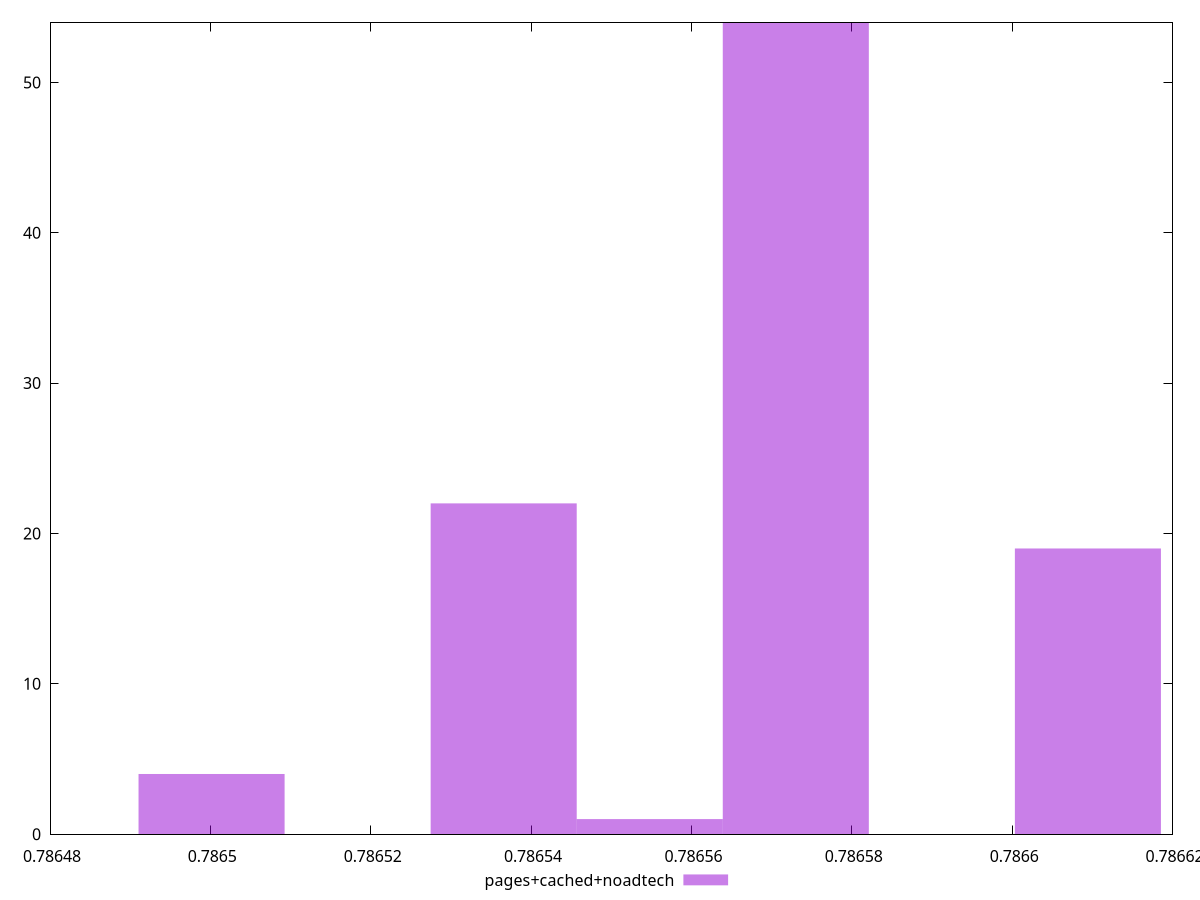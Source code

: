 $_pagesCachedNoadtech <<EOF
0.7865365839043487 22
0.7865730170323522 54
0.7866094501603558 19
0.7865001507763452 4
0.7865548004683505 1
EOF
set key outside below
set terminal pngcairo
set output "report_00006_2020-11-02T20-21-41.718Z/uses-long-cache-ttl/pages+cached+noadtech//hist.png"
set yrange [0:54]
set boxwidth 0.000018216564001768272
set style fill transparent solid 0.5 noborder
plot $_pagesCachedNoadtech title "pages+cached+noadtech" with boxes ,